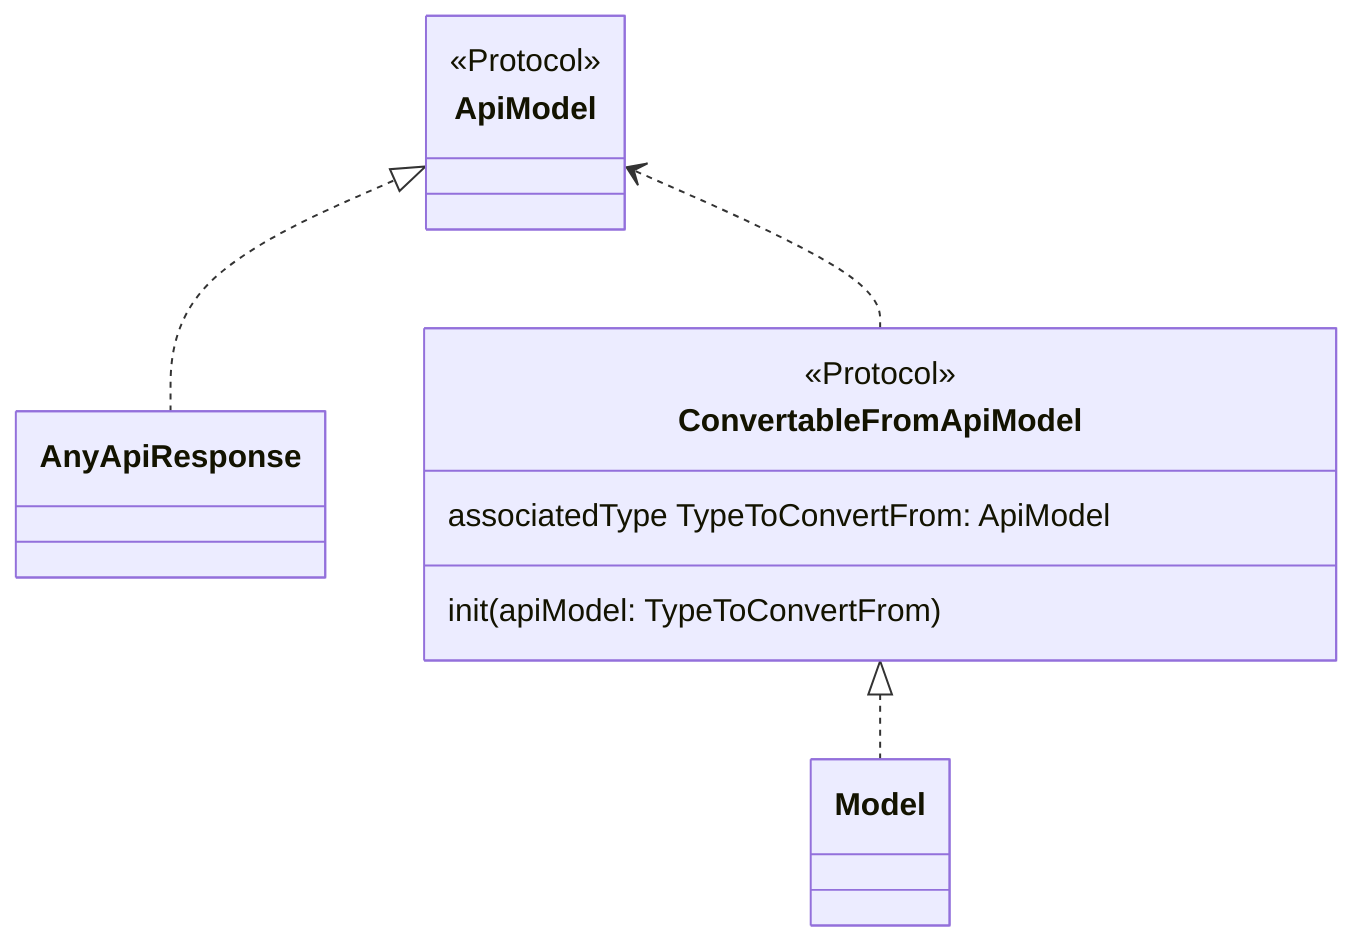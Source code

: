 classDiagram
    direction BT
    Model ..|> ConvertableFromApiModel
    AnyApiResponse ..|> ApiModel

    ConvertableFromApiModel ..> ApiModel

    class ConvertableFromApiModel {
        <<Protocol>>
        associatedType TypeToConvertFrom: ApiModel
        init(apiModel: TypeToConvertFrom)
    }

    class ApiModel {
        <<Protocol>>
    }

    class Model { }

    class AnyApiResponse { }